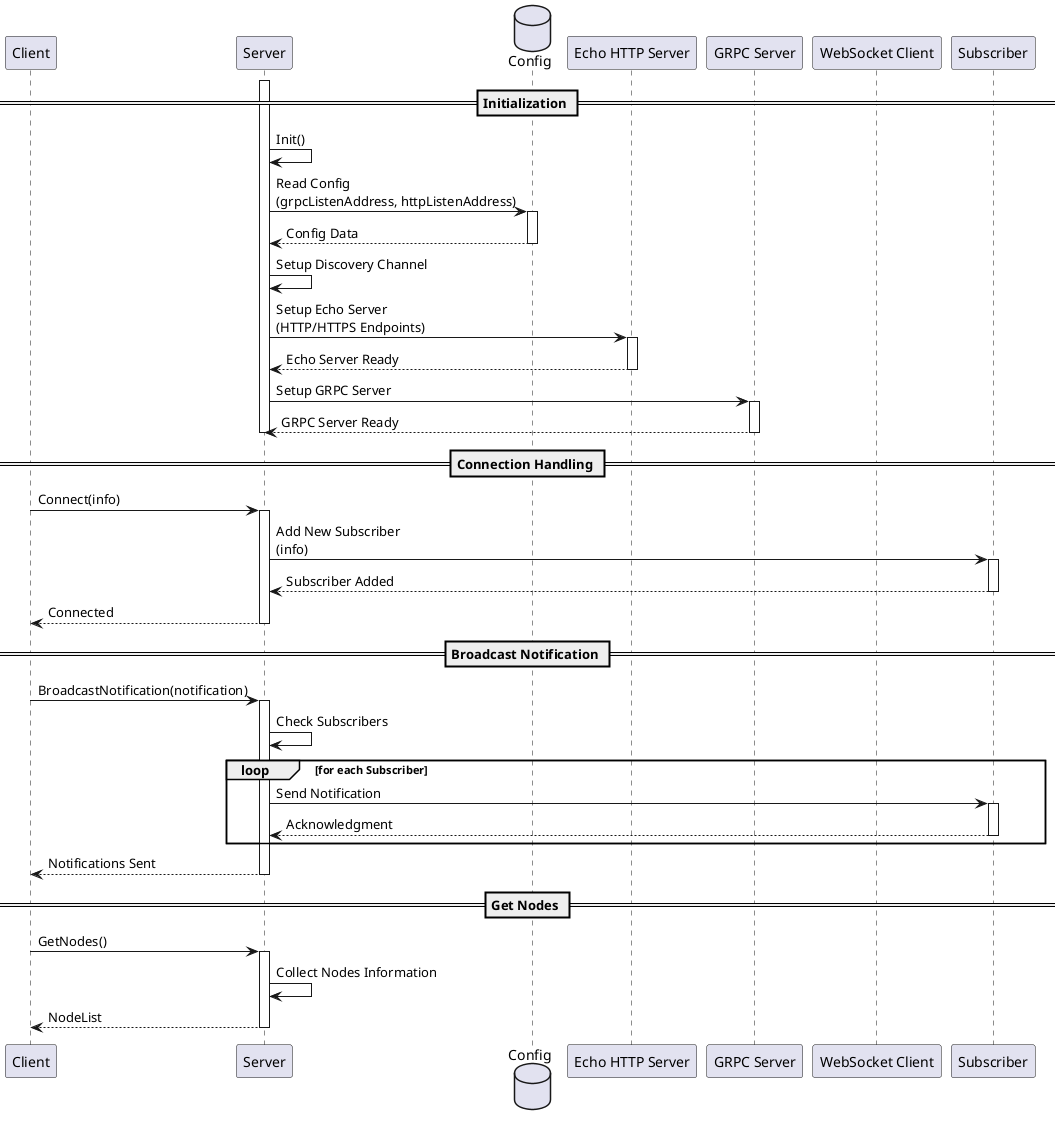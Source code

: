 @startuml
participant Client
participant "Server" as S
database "Config" as C
participant "Echo HTTP Server" as E
participant "GRPC Server" as G
participant "WebSocket Client" as W
participant "Subscriber" as Sub

== Initialization ==
activate S
S -> S : Init()
S -> C : Read Config\n(grpcListenAddress, httpListenAddress)
activate C
C --> S : Config Data
deactivate C
S -> S : Setup Discovery Channel
S -> E : Setup Echo Server\n(HTTP/HTTPS Endpoints)
activate E
E --> S : Echo Server Ready
deactivate E
S -> G : Setup GRPC Server
activate G
G --> S : GRPC Server Ready
deactivate G
deactivate S

== Connection Handling ==
Client -> S : Connect(info)
activate S
S -> Sub : Add New Subscriber\n(info)
activate Sub
Sub --> S : Subscriber Added
deactivate Sub
S --> Client : Connected
deactivate S

== Broadcast Notification ==
Client -> S : BroadcastNotification(notification)
activate S
S -> S : Check Subscribers
loop for each Subscriber
    S -> Sub : Send Notification
    activate Sub
    Sub --> S : Acknowledgment
    deactivate Sub
end
S --> Client : Notifications Sent
deactivate S

== Get Nodes ==
Client -> S : GetNodes()
activate S
S -> S : Collect Nodes Information
S --> Client : NodeList
deactivate S

@enduml
